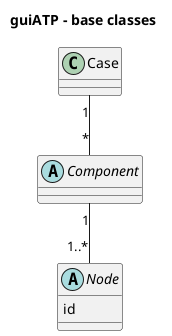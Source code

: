@startuml

title guiATP - base classes

skinparam componentStyle uml2

class Case

abstract class Node {
  id
}

abstract class Component

Case "1" -- "*" Component
Component "1" -- "1..*" Node

@enduml
